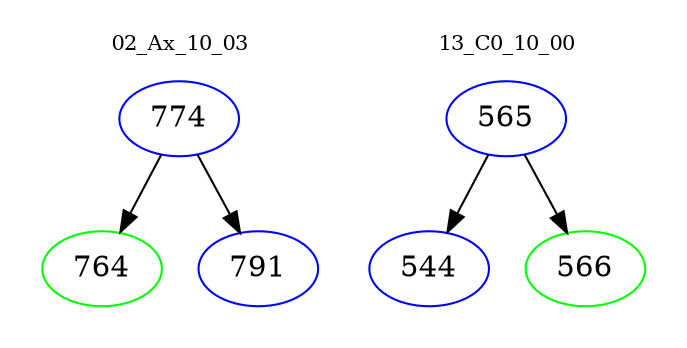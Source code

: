 digraph{
subgraph cluster_0 {
color = white
label = "02_Ax_10_03";
fontsize=10;
T0_774 [label="774", color="blue"]
T0_774 -> T0_764 [color="black"]
T0_764 [label="764", color="green"]
T0_774 -> T0_791 [color="black"]
T0_791 [label="791", color="blue"]
}
subgraph cluster_1 {
color = white
label = "13_C0_10_00";
fontsize=10;
T1_565 [label="565", color="blue"]
T1_565 -> T1_544 [color="black"]
T1_544 [label="544", color="blue"]
T1_565 -> T1_566 [color="black"]
T1_566 [label="566", color="green"]
}
}
